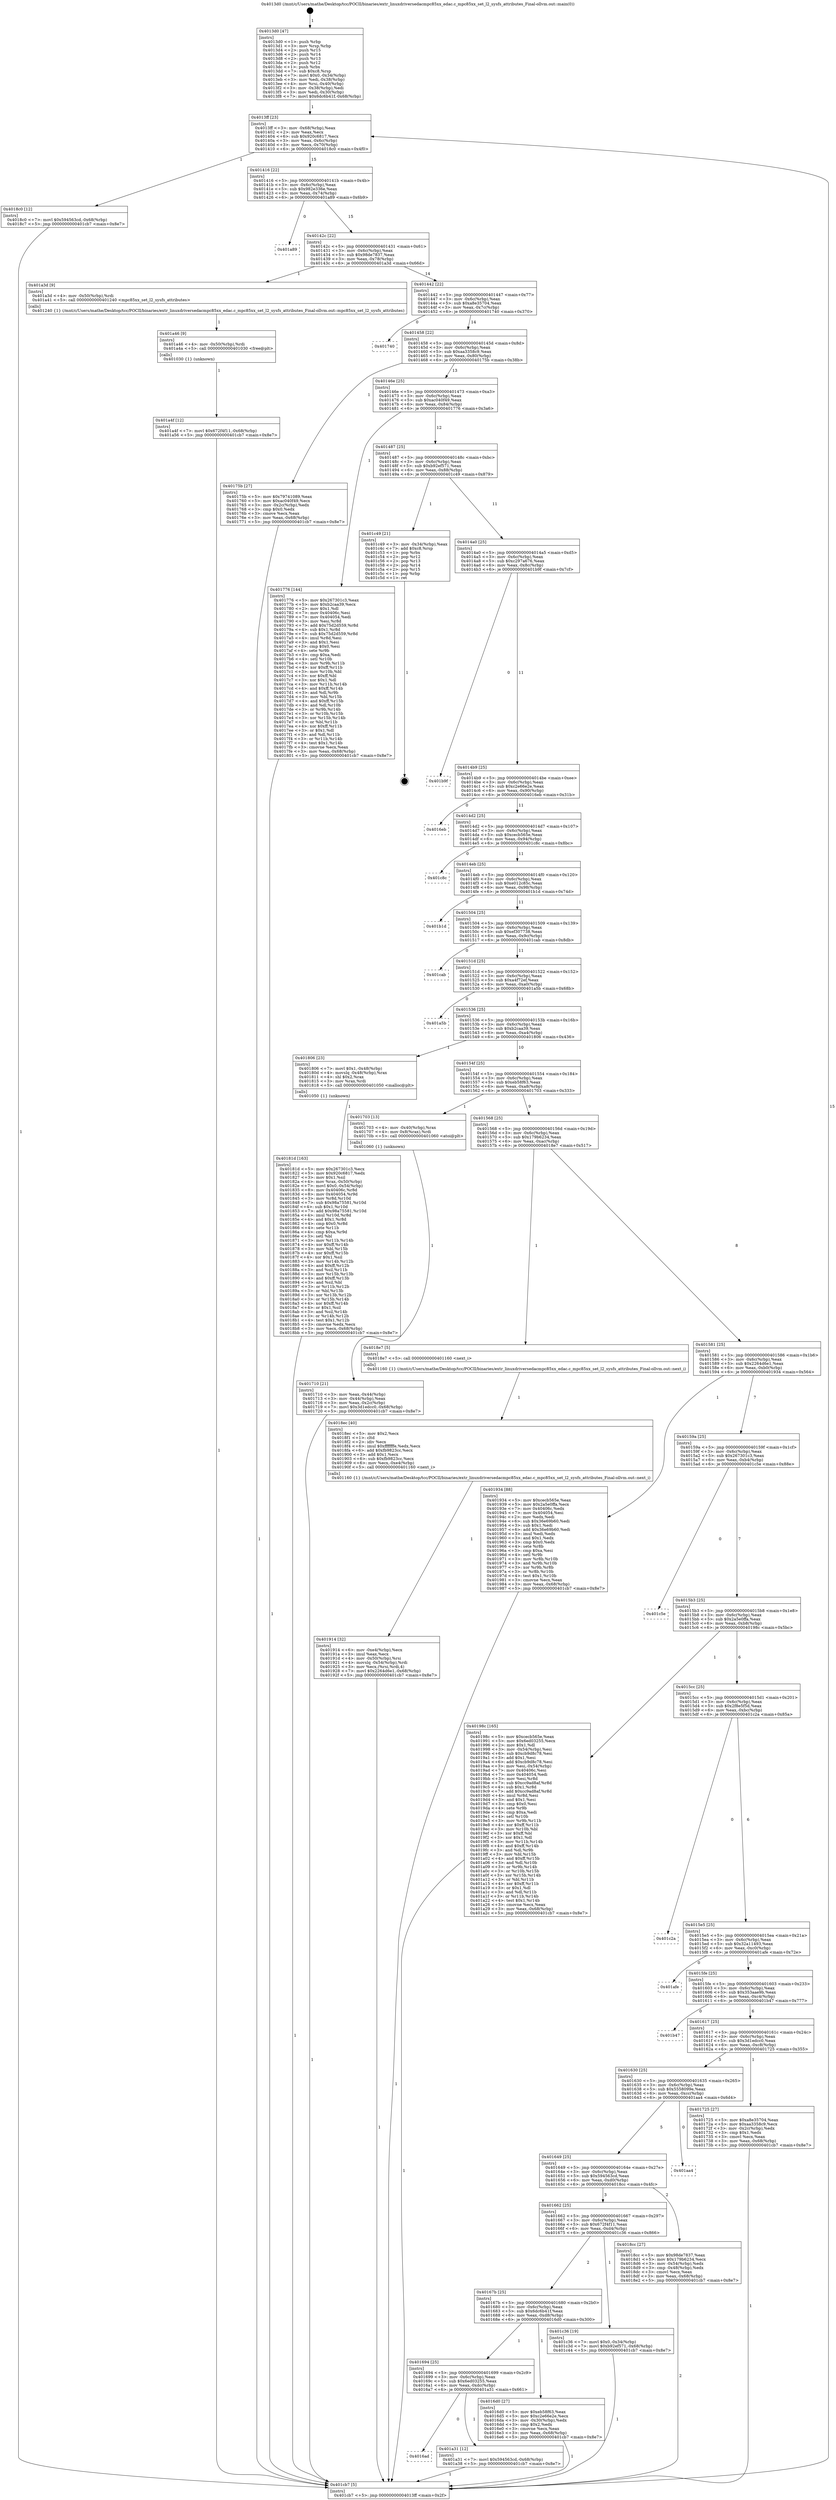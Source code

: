 digraph "0x4013d0" {
  label = "0x4013d0 (/mnt/c/Users/mathe/Desktop/tcc/POCII/binaries/extr_linuxdriversedacmpc85xx_edac.c_mpc85xx_set_l2_sysfs_attributes_Final-ollvm.out::main(0))"
  labelloc = "t"
  node[shape=record]

  Entry [label="",width=0.3,height=0.3,shape=circle,fillcolor=black,style=filled]
  "0x4013ff" [label="{
     0x4013ff [23]\l
     | [instrs]\l
     &nbsp;&nbsp;0x4013ff \<+3\>: mov -0x68(%rbp),%eax\l
     &nbsp;&nbsp;0x401402 \<+2\>: mov %eax,%ecx\l
     &nbsp;&nbsp;0x401404 \<+6\>: sub $0x920c6817,%ecx\l
     &nbsp;&nbsp;0x40140a \<+3\>: mov %eax,-0x6c(%rbp)\l
     &nbsp;&nbsp;0x40140d \<+3\>: mov %ecx,-0x70(%rbp)\l
     &nbsp;&nbsp;0x401410 \<+6\>: je 00000000004018c0 \<main+0x4f0\>\l
  }"]
  "0x4018c0" [label="{
     0x4018c0 [12]\l
     | [instrs]\l
     &nbsp;&nbsp;0x4018c0 \<+7\>: movl $0x594563cd,-0x68(%rbp)\l
     &nbsp;&nbsp;0x4018c7 \<+5\>: jmp 0000000000401cb7 \<main+0x8e7\>\l
  }"]
  "0x401416" [label="{
     0x401416 [22]\l
     | [instrs]\l
     &nbsp;&nbsp;0x401416 \<+5\>: jmp 000000000040141b \<main+0x4b\>\l
     &nbsp;&nbsp;0x40141b \<+3\>: mov -0x6c(%rbp),%eax\l
     &nbsp;&nbsp;0x40141e \<+5\>: sub $0x982e336e,%eax\l
     &nbsp;&nbsp;0x401423 \<+3\>: mov %eax,-0x74(%rbp)\l
     &nbsp;&nbsp;0x401426 \<+6\>: je 0000000000401a89 \<main+0x6b9\>\l
  }"]
  Exit [label="",width=0.3,height=0.3,shape=circle,fillcolor=black,style=filled,peripheries=2]
  "0x401a89" [label="{
     0x401a89\l
  }", style=dashed]
  "0x40142c" [label="{
     0x40142c [22]\l
     | [instrs]\l
     &nbsp;&nbsp;0x40142c \<+5\>: jmp 0000000000401431 \<main+0x61\>\l
     &nbsp;&nbsp;0x401431 \<+3\>: mov -0x6c(%rbp),%eax\l
     &nbsp;&nbsp;0x401434 \<+5\>: sub $0x98de7837,%eax\l
     &nbsp;&nbsp;0x401439 \<+3\>: mov %eax,-0x78(%rbp)\l
     &nbsp;&nbsp;0x40143c \<+6\>: je 0000000000401a3d \<main+0x66d\>\l
  }"]
  "0x401a4f" [label="{
     0x401a4f [12]\l
     | [instrs]\l
     &nbsp;&nbsp;0x401a4f \<+7\>: movl $0x672f4f11,-0x68(%rbp)\l
     &nbsp;&nbsp;0x401a56 \<+5\>: jmp 0000000000401cb7 \<main+0x8e7\>\l
  }"]
  "0x401a3d" [label="{
     0x401a3d [9]\l
     | [instrs]\l
     &nbsp;&nbsp;0x401a3d \<+4\>: mov -0x50(%rbp),%rdi\l
     &nbsp;&nbsp;0x401a41 \<+5\>: call 0000000000401240 \<mpc85xx_set_l2_sysfs_attributes\>\l
     | [calls]\l
     &nbsp;&nbsp;0x401240 \{1\} (/mnt/c/Users/mathe/Desktop/tcc/POCII/binaries/extr_linuxdriversedacmpc85xx_edac.c_mpc85xx_set_l2_sysfs_attributes_Final-ollvm.out::mpc85xx_set_l2_sysfs_attributes)\l
  }"]
  "0x401442" [label="{
     0x401442 [22]\l
     | [instrs]\l
     &nbsp;&nbsp;0x401442 \<+5\>: jmp 0000000000401447 \<main+0x77\>\l
     &nbsp;&nbsp;0x401447 \<+3\>: mov -0x6c(%rbp),%eax\l
     &nbsp;&nbsp;0x40144a \<+5\>: sub $0xa8e35704,%eax\l
     &nbsp;&nbsp;0x40144f \<+3\>: mov %eax,-0x7c(%rbp)\l
     &nbsp;&nbsp;0x401452 \<+6\>: je 0000000000401740 \<main+0x370\>\l
  }"]
  "0x401a46" [label="{
     0x401a46 [9]\l
     | [instrs]\l
     &nbsp;&nbsp;0x401a46 \<+4\>: mov -0x50(%rbp),%rdi\l
     &nbsp;&nbsp;0x401a4a \<+5\>: call 0000000000401030 \<free@plt\>\l
     | [calls]\l
     &nbsp;&nbsp;0x401030 \{1\} (unknown)\l
  }"]
  "0x401740" [label="{
     0x401740\l
  }", style=dashed]
  "0x401458" [label="{
     0x401458 [22]\l
     | [instrs]\l
     &nbsp;&nbsp;0x401458 \<+5\>: jmp 000000000040145d \<main+0x8d\>\l
     &nbsp;&nbsp;0x40145d \<+3\>: mov -0x6c(%rbp),%eax\l
     &nbsp;&nbsp;0x401460 \<+5\>: sub $0xaa3358c9,%eax\l
     &nbsp;&nbsp;0x401465 \<+3\>: mov %eax,-0x80(%rbp)\l
     &nbsp;&nbsp;0x401468 \<+6\>: je 000000000040175b \<main+0x38b\>\l
  }"]
  "0x4016ad" [label="{
     0x4016ad\l
  }", style=dashed]
  "0x40175b" [label="{
     0x40175b [27]\l
     | [instrs]\l
     &nbsp;&nbsp;0x40175b \<+5\>: mov $0x79741089,%eax\l
     &nbsp;&nbsp;0x401760 \<+5\>: mov $0xac040f49,%ecx\l
     &nbsp;&nbsp;0x401765 \<+3\>: mov -0x2c(%rbp),%edx\l
     &nbsp;&nbsp;0x401768 \<+3\>: cmp $0x0,%edx\l
     &nbsp;&nbsp;0x40176b \<+3\>: cmove %ecx,%eax\l
     &nbsp;&nbsp;0x40176e \<+3\>: mov %eax,-0x68(%rbp)\l
     &nbsp;&nbsp;0x401771 \<+5\>: jmp 0000000000401cb7 \<main+0x8e7\>\l
  }"]
  "0x40146e" [label="{
     0x40146e [25]\l
     | [instrs]\l
     &nbsp;&nbsp;0x40146e \<+5\>: jmp 0000000000401473 \<main+0xa3\>\l
     &nbsp;&nbsp;0x401473 \<+3\>: mov -0x6c(%rbp),%eax\l
     &nbsp;&nbsp;0x401476 \<+5\>: sub $0xac040f49,%eax\l
     &nbsp;&nbsp;0x40147b \<+6\>: mov %eax,-0x84(%rbp)\l
     &nbsp;&nbsp;0x401481 \<+6\>: je 0000000000401776 \<main+0x3a6\>\l
  }"]
  "0x401a31" [label="{
     0x401a31 [12]\l
     | [instrs]\l
     &nbsp;&nbsp;0x401a31 \<+7\>: movl $0x594563cd,-0x68(%rbp)\l
     &nbsp;&nbsp;0x401a38 \<+5\>: jmp 0000000000401cb7 \<main+0x8e7\>\l
  }"]
  "0x401776" [label="{
     0x401776 [144]\l
     | [instrs]\l
     &nbsp;&nbsp;0x401776 \<+5\>: mov $0x267301c3,%eax\l
     &nbsp;&nbsp;0x40177b \<+5\>: mov $0xb2caa39,%ecx\l
     &nbsp;&nbsp;0x401780 \<+2\>: mov $0x1,%dl\l
     &nbsp;&nbsp;0x401782 \<+7\>: mov 0x40406c,%esi\l
     &nbsp;&nbsp;0x401789 \<+7\>: mov 0x404054,%edi\l
     &nbsp;&nbsp;0x401790 \<+3\>: mov %esi,%r8d\l
     &nbsp;&nbsp;0x401793 \<+7\>: add $0x75d2d559,%r8d\l
     &nbsp;&nbsp;0x40179a \<+4\>: sub $0x1,%r8d\l
     &nbsp;&nbsp;0x40179e \<+7\>: sub $0x75d2d559,%r8d\l
     &nbsp;&nbsp;0x4017a5 \<+4\>: imul %r8d,%esi\l
     &nbsp;&nbsp;0x4017a9 \<+3\>: and $0x1,%esi\l
     &nbsp;&nbsp;0x4017ac \<+3\>: cmp $0x0,%esi\l
     &nbsp;&nbsp;0x4017af \<+4\>: sete %r9b\l
     &nbsp;&nbsp;0x4017b3 \<+3\>: cmp $0xa,%edi\l
     &nbsp;&nbsp;0x4017b6 \<+4\>: setl %r10b\l
     &nbsp;&nbsp;0x4017ba \<+3\>: mov %r9b,%r11b\l
     &nbsp;&nbsp;0x4017bd \<+4\>: xor $0xff,%r11b\l
     &nbsp;&nbsp;0x4017c1 \<+3\>: mov %r10b,%bl\l
     &nbsp;&nbsp;0x4017c4 \<+3\>: xor $0xff,%bl\l
     &nbsp;&nbsp;0x4017c7 \<+3\>: xor $0x1,%dl\l
     &nbsp;&nbsp;0x4017ca \<+3\>: mov %r11b,%r14b\l
     &nbsp;&nbsp;0x4017cd \<+4\>: and $0xff,%r14b\l
     &nbsp;&nbsp;0x4017d1 \<+3\>: and %dl,%r9b\l
     &nbsp;&nbsp;0x4017d4 \<+3\>: mov %bl,%r15b\l
     &nbsp;&nbsp;0x4017d7 \<+4\>: and $0xff,%r15b\l
     &nbsp;&nbsp;0x4017db \<+3\>: and %dl,%r10b\l
     &nbsp;&nbsp;0x4017de \<+3\>: or %r9b,%r14b\l
     &nbsp;&nbsp;0x4017e1 \<+3\>: or %r10b,%r15b\l
     &nbsp;&nbsp;0x4017e4 \<+3\>: xor %r15b,%r14b\l
     &nbsp;&nbsp;0x4017e7 \<+3\>: or %bl,%r11b\l
     &nbsp;&nbsp;0x4017ea \<+4\>: xor $0xff,%r11b\l
     &nbsp;&nbsp;0x4017ee \<+3\>: or $0x1,%dl\l
     &nbsp;&nbsp;0x4017f1 \<+3\>: and %dl,%r11b\l
     &nbsp;&nbsp;0x4017f4 \<+3\>: or %r11b,%r14b\l
     &nbsp;&nbsp;0x4017f7 \<+4\>: test $0x1,%r14b\l
     &nbsp;&nbsp;0x4017fb \<+3\>: cmovne %ecx,%eax\l
     &nbsp;&nbsp;0x4017fe \<+3\>: mov %eax,-0x68(%rbp)\l
     &nbsp;&nbsp;0x401801 \<+5\>: jmp 0000000000401cb7 \<main+0x8e7\>\l
  }"]
  "0x401487" [label="{
     0x401487 [25]\l
     | [instrs]\l
     &nbsp;&nbsp;0x401487 \<+5\>: jmp 000000000040148c \<main+0xbc\>\l
     &nbsp;&nbsp;0x40148c \<+3\>: mov -0x6c(%rbp),%eax\l
     &nbsp;&nbsp;0x40148f \<+5\>: sub $0xb92ef571,%eax\l
     &nbsp;&nbsp;0x401494 \<+6\>: mov %eax,-0x88(%rbp)\l
     &nbsp;&nbsp;0x40149a \<+6\>: je 0000000000401c49 \<main+0x879\>\l
  }"]
  "0x401914" [label="{
     0x401914 [32]\l
     | [instrs]\l
     &nbsp;&nbsp;0x401914 \<+6\>: mov -0xe4(%rbp),%ecx\l
     &nbsp;&nbsp;0x40191a \<+3\>: imul %eax,%ecx\l
     &nbsp;&nbsp;0x40191d \<+4\>: mov -0x50(%rbp),%rsi\l
     &nbsp;&nbsp;0x401921 \<+4\>: movslq -0x54(%rbp),%rdi\l
     &nbsp;&nbsp;0x401925 \<+3\>: mov %ecx,(%rsi,%rdi,4)\l
     &nbsp;&nbsp;0x401928 \<+7\>: movl $0x2264d6e1,-0x68(%rbp)\l
     &nbsp;&nbsp;0x40192f \<+5\>: jmp 0000000000401cb7 \<main+0x8e7\>\l
  }"]
  "0x401c49" [label="{
     0x401c49 [21]\l
     | [instrs]\l
     &nbsp;&nbsp;0x401c49 \<+3\>: mov -0x34(%rbp),%eax\l
     &nbsp;&nbsp;0x401c4c \<+7\>: add $0xc8,%rsp\l
     &nbsp;&nbsp;0x401c53 \<+1\>: pop %rbx\l
     &nbsp;&nbsp;0x401c54 \<+2\>: pop %r12\l
     &nbsp;&nbsp;0x401c56 \<+2\>: pop %r13\l
     &nbsp;&nbsp;0x401c58 \<+2\>: pop %r14\l
     &nbsp;&nbsp;0x401c5a \<+2\>: pop %r15\l
     &nbsp;&nbsp;0x401c5c \<+1\>: pop %rbp\l
     &nbsp;&nbsp;0x401c5d \<+1\>: ret\l
  }"]
  "0x4014a0" [label="{
     0x4014a0 [25]\l
     | [instrs]\l
     &nbsp;&nbsp;0x4014a0 \<+5\>: jmp 00000000004014a5 \<main+0xd5\>\l
     &nbsp;&nbsp;0x4014a5 \<+3\>: mov -0x6c(%rbp),%eax\l
     &nbsp;&nbsp;0x4014a8 \<+5\>: sub $0xc297a676,%eax\l
     &nbsp;&nbsp;0x4014ad \<+6\>: mov %eax,-0x8c(%rbp)\l
     &nbsp;&nbsp;0x4014b3 \<+6\>: je 0000000000401b9f \<main+0x7cf\>\l
  }"]
  "0x4018ec" [label="{
     0x4018ec [40]\l
     | [instrs]\l
     &nbsp;&nbsp;0x4018ec \<+5\>: mov $0x2,%ecx\l
     &nbsp;&nbsp;0x4018f1 \<+1\>: cltd\l
     &nbsp;&nbsp;0x4018f2 \<+2\>: idiv %ecx\l
     &nbsp;&nbsp;0x4018f4 \<+6\>: imul $0xfffffffe,%edx,%ecx\l
     &nbsp;&nbsp;0x4018fa \<+6\>: add $0xfb9823cc,%ecx\l
     &nbsp;&nbsp;0x401900 \<+3\>: add $0x1,%ecx\l
     &nbsp;&nbsp;0x401903 \<+6\>: sub $0xfb9823cc,%ecx\l
     &nbsp;&nbsp;0x401909 \<+6\>: mov %ecx,-0xe4(%rbp)\l
     &nbsp;&nbsp;0x40190f \<+5\>: call 0000000000401160 \<next_i\>\l
     | [calls]\l
     &nbsp;&nbsp;0x401160 \{1\} (/mnt/c/Users/mathe/Desktop/tcc/POCII/binaries/extr_linuxdriversedacmpc85xx_edac.c_mpc85xx_set_l2_sysfs_attributes_Final-ollvm.out::next_i)\l
  }"]
  "0x401b9f" [label="{
     0x401b9f\l
  }", style=dashed]
  "0x4014b9" [label="{
     0x4014b9 [25]\l
     | [instrs]\l
     &nbsp;&nbsp;0x4014b9 \<+5\>: jmp 00000000004014be \<main+0xee\>\l
     &nbsp;&nbsp;0x4014be \<+3\>: mov -0x6c(%rbp),%eax\l
     &nbsp;&nbsp;0x4014c1 \<+5\>: sub $0xc2e66e2e,%eax\l
     &nbsp;&nbsp;0x4014c6 \<+6\>: mov %eax,-0x90(%rbp)\l
     &nbsp;&nbsp;0x4014cc \<+6\>: je 00000000004016eb \<main+0x31b\>\l
  }"]
  "0x40181d" [label="{
     0x40181d [163]\l
     | [instrs]\l
     &nbsp;&nbsp;0x40181d \<+5\>: mov $0x267301c3,%ecx\l
     &nbsp;&nbsp;0x401822 \<+5\>: mov $0x920c6817,%edx\l
     &nbsp;&nbsp;0x401827 \<+3\>: mov $0x1,%sil\l
     &nbsp;&nbsp;0x40182a \<+4\>: mov %rax,-0x50(%rbp)\l
     &nbsp;&nbsp;0x40182e \<+7\>: movl $0x0,-0x54(%rbp)\l
     &nbsp;&nbsp;0x401835 \<+8\>: mov 0x40406c,%r8d\l
     &nbsp;&nbsp;0x40183d \<+8\>: mov 0x404054,%r9d\l
     &nbsp;&nbsp;0x401845 \<+3\>: mov %r8d,%r10d\l
     &nbsp;&nbsp;0x401848 \<+7\>: sub $0x98a75581,%r10d\l
     &nbsp;&nbsp;0x40184f \<+4\>: sub $0x1,%r10d\l
     &nbsp;&nbsp;0x401853 \<+7\>: add $0x98a75581,%r10d\l
     &nbsp;&nbsp;0x40185a \<+4\>: imul %r10d,%r8d\l
     &nbsp;&nbsp;0x40185e \<+4\>: and $0x1,%r8d\l
     &nbsp;&nbsp;0x401862 \<+4\>: cmp $0x0,%r8d\l
     &nbsp;&nbsp;0x401866 \<+4\>: sete %r11b\l
     &nbsp;&nbsp;0x40186a \<+4\>: cmp $0xa,%r9d\l
     &nbsp;&nbsp;0x40186e \<+3\>: setl %bl\l
     &nbsp;&nbsp;0x401871 \<+3\>: mov %r11b,%r14b\l
     &nbsp;&nbsp;0x401874 \<+4\>: xor $0xff,%r14b\l
     &nbsp;&nbsp;0x401878 \<+3\>: mov %bl,%r15b\l
     &nbsp;&nbsp;0x40187b \<+4\>: xor $0xff,%r15b\l
     &nbsp;&nbsp;0x40187f \<+4\>: xor $0x1,%sil\l
     &nbsp;&nbsp;0x401883 \<+3\>: mov %r14b,%r12b\l
     &nbsp;&nbsp;0x401886 \<+4\>: and $0xff,%r12b\l
     &nbsp;&nbsp;0x40188a \<+3\>: and %sil,%r11b\l
     &nbsp;&nbsp;0x40188d \<+3\>: mov %r15b,%r13b\l
     &nbsp;&nbsp;0x401890 \<+4\>: and $0xff,%r13b\l
     &nbsp;&nbsp;0x401894 \<+3\>: and %sil,%bl\l
     &nbsp;&nbsp;0x401897 \<+3\>: or %r11b,%r12b\l
     &nbsp;&nbsp;0x40189a \<+3\>: or %bl,%r13b\l
     &nbsp;&nbsp;0x40189d \<+3\>: xor %r13b,%r12b\l
     &nbsp;&nbsp;0x4018a0 \<+3\>: or %r15b,%r14b\l
     &nbsp;&nbsp;0x4018a3 \<+4\>: xor $0xff,%r14b\l
     &nbsp;&nbsp;0x4018a7 \<+4\>: or $0x1,%sil\l
     &nbsp;&nbsp;0x4018ab \<+3\>: and %sil,%r14b\l
     &nbsp;&nbsp;0x4018ae \<+3\>: or %r14b,%r12b\l
     &nbsp;&nbsp;0x4018b1 \<+4\>: test $0x1,%r12b\l
     &nbsp;&nbsp;0x4018b5 \<+3\>: cmovne %edx,%ecx\l
     &nbsp;&nbsp;0x4018b8 \<+3\>: mov %ecx,-0x68(%rbp)\l
     &nbsp;&nbsp;0x4018bb \<+5\>: jmp 0000000000401cb7 \<main+0x8e7\>\l
  }"]
  "0x4016eb" [label="{
     0x4016eb\l
  }", style=dashed]
  "0x4014d2" [label="{
     0x4014d2 [25]\l
     | [instrs]\l
     &nbsp;&nbsp;0x4014d2 \<+5\>: jmp 00000000004014d7 \<main+0x107\>\l
     &nbsp;&nbsp;0x4014d7 \<+3\>: mov -0x6c(%rbp),%eax\l
     &nbsp;&nbsp;0x4014da \<+5\>: sub $0xcecb565e,%eax\l
     &nbsp;&nbsp;0x4014df \<+6\>: mov %eax,-0x94(%rbp)\l
     &nbsp;&nbsp;0x4014e5 \<+6\>: je 0000000000401c8c \<main+0x8bc\>\l
  }"]
  "0x401710" [label="{
     0x401710 [21]\l
     | [instrs]\l
     &nbsp;&nbsp;0x401710 \<+3\>: mov %eax,-0x44(%rbp)\l
     &nbsp;&nbsp;0x401713 \<+3\>: mov -0x44(%rbp),%eax\l
     &nbsp;&nbsp;0x401716 \<+3\>: mov %eax,-0x2c(%rbp)\l
     &nbsp;&nbsp;0x401719 \<+7\>: movl $0x3d1edcc0,-0x68(%rbp)\l
     &nbsp;&nbsp;0x401720 \<+5\>: jmp 0000000000401cb7 \<main+0x8e7\>\l
  }"]
  "0x401c8c" [label="{
     0x401c8c\l
  }", style=dashed]
  "0x4014eb" [label="{
     0x4014eb [25]\l
     | [instrs]\l
     &nbsp;&nbsp;0x4014eb \<+5\>: jmp 00000000004014f0 \<main+0x120\>\l
     &nbsp;&nbsp;0x4014f0 \<+3\>: mov -0x6c(%rbp),%eax\l
     &nbsp;&nbsp;0x4014f3 \<+5\>: sub $0xe012c85c,%eax\l
     &nbsp;&nbsp;0x4014f8 \<+6\>: mov %eax,-0x98(%rbp)\l
     &nbsp;&nbsp;0x4014fe \<+6\>: je 0000000000401b1d \<main+0x74d\>\l
  }"]
  "0x4013d0" [label="{
     0x4013d0 [47]\l
     | [instrs]\l
     &nbsp;&nbsp;0x4013d0 \<+1\>: push %rbp\l
     &nbsp;&nbsp;0x4013d1 \<+3\>: mov %rsp,%rbp\l
     &nbsp;&nbsp;0x4013d4 \<+2\>: push %r15\l
     &nbsp;&nbsp;0x4013d6 \<+2\>: push %r14\l
     &nbsp;&nbsp;0x4013d8 \<+2\>: push %r13\l
     &nbsp;&nbsp;0x4013da \<+2\>: push %r12\l
     &nbsp;&nbsp;0x4013dc \<+1\>: push %rbx\l
     &nbsp;&nbsp;0x4013dd \<+7\>: sub $0xc8,%rsp\l
     &nbsp;&nbsp;0x4013e4 \<+7\>: movl $0x0,-0x34(%rbp)\l
     &nbsp;&nbsp;0x4013eb \<+3\>: mov %edi,-0x38(%rbp)\l
     &nbsp;&nbsp;0x4013ee \<+4\>: mov %rsi,-0x40(%rbp)\l
     &nbsp;&nbsp;0x4013f2 \<+3\>: mov -0x38(%rbp),%edi\l
     &nbsp;&nbsp;0x4013f5 \<+3\>: mov %edi,-0x30(%rbp)\l
     &nbsp;&nbsp;0x4013f8 \<+7\>: movl $0x6dc6b41f,-0x68(%rbp)\l
  }"]
  "0x401b1d" [label="{
     0x401b1d\l
  }", style=dashed]
  "0x401504" [label="{
     0x401504 [25]\l
     | [instrs]\l
     &nbsp;&nbsp;0x401504 \<+5\>: jmp 0000000000401509 \<main+0x139\>\l
     &nbsp;&nbsp;0x401509 \<+3\>: mov -0x6c(%rbp),%eax\l
     &nbsp;&nbsp;0x40150c \<+5\>: sub $0xef307738,%eax\l
     &nbsp;&nbsp;0x401511 \<+6\>: mov %eax,-0x9c(%rbp)\l
     &nbsp;&nbsp;0x401517 \<+6\>: je 0000000000401cab \<main+0x8db\>\l
  }"]
  "0x401cb7" [label="{
     0x401cb7 [5]\l
     | [instrs]\l
     &nbsp;&nbsp;0x401cb7 \<+5\>: jmp 00000000004013ff \<main+0x2f\>\l
  }"]
  "0x401cab" [label="{
     0x401cab\l
  }", style=dashed]
  "0x40151d" [label="{
     0x40151d [25]\l
     | [instrs]\l
     &nbsp;&nbsp;0x40151d \<+5\>: jmp 0000000000401522 \<main+0x152\>\l
     &nbsp;&nbsp;0x401522 \<+3\>: mov -0x6c(%rbp),%eax\l
     &nbsp;&nbsp;0x401525 \<+5\>: sub $0xa4f72ef,%eax\l
     &nbsp;&nbsp;0x40152a \<+6\>: mov %eax,-0xa0(%rbp)\l
     &nbsp;&nbsp;0x401530 \<+6\>: je 0000000000401a5b \<main+0x68b\>\l
  }"]
  "0x401694" [label="{
     0x401694 [25]\l
     | [instrs]\l
     &nbsp;&nbsp;0x401694 \<+5\>: jmp 0000000000401699 \<main+0x2c9\>\l
     &nbsp;&nbsp;0x401699 \<+3\>: mov -0x6c(%rbp),%eax\l
     &nbsp;&nbsp;0x40169c \<+5\>: sub $0x6ed03255,%eax\l
     &nbsp;&nbsp;0x4016a1 \<+6\>: mov %eax,-0xdc(%rbp)\l
     &nbsp;&nbsp;0x4016a7 \<+6\>: je 0000000000401a31 \<main+0x661\>\l
  }"]
  "0x401a5b" [label="{
     0x401a5b\l
  }", style=dashed]
  "0x401536" [label="{
     0x401536 [25]\l
     | [instrs]\l
     &nbsp;&nbsp;0x401536 \<+5\>: jmp 000000000040153b \<main+0x16b\>\l
     &nbsp;&nbsp;0x40153b \<+3\>: mov -0x6c(%rbp),%eax\l
     &nbsp;&nbsp;0x40153e \<+5\>: sub $0xb2caa39,%eax\l
     &nbsp;&nbsp;0x401543 \<+6\>: mov %eax,-0xa4(%rbp)\l
     &nbsp;&nbsp;0x401549 \<+6\>: je 0000000000401806 \<main+0x436\>\l
  }"]
  "0x4016d0" [label="{
     0x4016d0 [27]\l
     | [instrs]\l
     &nbsp;&nbsp;0x4016d0 \<+5\>: mov $0xeb58f63,%eax\l
     &nbsp;&nbsp;0x4016d5 \<+5\>: mov $0xc2e66e2e,%ecx\l
     &nbsp;&nbsp;0x4016da \<+3\>: mov -0x30(%rbp),%edx\l
     &nbsp;&nbsp;0x4016dd \<+3\>: cmp $0x2,%edx\l
     &nbsp;&nbsp;0x4016e0 \<+3\>: cmovne %ecx,%eax\l
     &nbsp;&nbsp;0x4016e3 \<+3\>: mov %eax,-0x68(%rbp)\l
     &nbsp;&nbsp;0x4016e6 \<+5\>: jmp 0000000000401cb7 \<main+0x8e7\>\l
  }"]
  "0x401806" [label="{
     0x401806 [23]\l
     | [instrs]\l
     &nbsp;&nbsp;0x401806 \<+7\>: movl $0x1,-0x48(%rbp)\l
     &nbsp;&nbsp;0x40180d \<+4\>: movslq -0x48(%rbp),%rax\l
     &nbsp;&nbsp;0x401811 \<+4\>: shl $0x2,%rax\l
     &nbsp;&nbsp;0x401815 \<+3\>: mov %rax,%rdi\l
     &nbsp;&nbsp;0x401818 \<+5\>: call 0000000000401050 \<malloc@plt\>\l
     | [calls]\l
     &nbsp;&nbsp;0x401050 \{1\} (unknown)\l
  }"]
  "0x40154f" [label="{
     0x40154f [25]\l
     | [instrs]\l
     &nbsp;&nbsp;0x40154f \<+5\>: jmp 0000000000401554 \<main+0x184\>\l
     &nbsp;&nbsp;0x401554 \<+3\>: mov -0x6c(%rbp),%eax\l
     &nbsp;&nbsp;0x401557 \<+5\>: sub $0xeb58f63,%eax\l
     &nbsp;&nbsp;0x40155c \<+6\>: mov %eax,-0xa8(%rbp)\l
     &nbsp;&nbsp;0x401562 \<+6\>: je 0000000000401703 \<main+0x333\>\l
  }"]
  "0x40167b" [label="{
     0x40167b [25]\l
     | [instrs]\l
     &nbsp;&nbsp;0x40167b \<+5\>: jmp 0000000000401680 \<main+0x2b0\>\l
     &nbsp;&nbsp;0x401680 \<+3\>: mov -0x6c(%rbp),%eax\l
     &nbsp;&nbsp;0x401683 \<+5\>: sub $0x6dc6b41f,%eax\l
     &nbsp;&nbsp;0x401688 \<+6\>: mov %eax,-0xd8(%rbp)\l
     &nbsp;&nbsp;0x40168e \<+6\>: je 00000000004016d0 \<main+0x300\>\l
  }"]
  "0x401703" [label="{
     0x401703 [13]\l
     | [instrs]\l
     &nbsp;&nbsp;0x401703 \<+4\>: mov -0x40(%rbp),%rax\l
     &nbsp;&nbsp;0x401707 \<+4\>: mov 0x8(%rax),%rdi\l
     &nbsp;&nbsp;0x40170b \<+5\>: call 0000000000401060 \<atoi@plt\>\l
     | [calls]\l
     &nbsp;&nbsp;0x401060 \{1\} (unknown)\l
  }"]
  "0x401568" [label="{
     0x401568 [25]\l
     | [instrs]\l
     &nbsp;&nbsp;0x401568 \<+5\>: jmp 000000000040156d \<main+0x19d\>\l
     &nbsp;&nbsp;0x40156d \<+3\>: mov -0x6c(%rbp),%eax\l
     &nbsp;&nbsp;0x401570 \<+5\>: sub $0x179b6234,%eax\l
     &nbsp;&nbsp;0x401575 \<+6\>: mov %eax,-0xac(%rbp)\l
     &nbsp;&nbsp;0x40157b \<+6\>: je 00000000004018e7 \<main+0x517\>\l
  }"]
  "0x401c36" [label="{
     0x401c36 [19]\l
     | [instrs]\l
     &nbsp;&nbsp;0x401c36 \<+7\>: movl $0x0,-0x34(%rbp)\l
     &nbsp;&nbsp;0x401c3d \<+7\>: movl $0xb92ef571,-0x68(%rbp)\l
     &nbsp;&nbsp;0x401c44 \<+5\>: jmp 0000000000401cb7 \<main+0x8e7\>\l
  }"]
  "0x4018e7" [label="{
     0x4018e7 [5]\l
     | [instrs]\l
     &nbsp;&nbsp;0x4018e7 \<+5\>: call 0000000000401160 \<next_i\>\l
     | [calls]\l
     &nbsp;&nbsp;0x401160 \{1\} (/mnt/c/Users/mathe/Desktop/tcc/POCII/binaries/extr_linuxdriversedacmpc85xx_edac.c_mpc85xx_set_l2_sysfs_attributes_Final-ollvm.out::next_i)\l
  }"]
  "0x401581" [label="{
     0x401581 [25]\l
     | [instrs]\l
     &nbsp;&nbsp;0x401581 \<+5\>: jmp 0000000000401586 \<main+0x1b6\>\l
     &nbsp;&nbsp;0x401586 \<+3\>: mov -0x6c(%rbp),%eax\l
     &nbsp;&nbsp;0x401589 \<+5\>: sub $0x2264d6e1,%eax\l
     &nbsp;&nbsp;0x40158e \<+6\>: mov %eax,-0xb0(%rbp)\l
     &nbsp;&nbsp;0x401594 \<+6\>: je 0000000000401934 \<main+0x564\>\l
  }"]
  "0x401662" [label="{
     0x401662 [25]\l
     | [instrs]\l
     &nbsp;&nbsp;0x401662 \<+5\>: jmp 0000000000401667 \<main+0x297\>\l
     &nbsp;&nbsp;0x401667 \<+3\>: mov -0x6c(%rbp),%eax\l
     &nbsp;&nbsp;0x40166a \<+5\>: sub $0x672f4f11,%eax\l
     &nbsp;&nbsp;0x40166f \<+6\>: mov %eax,-0xd4(%rbp)\l
     &nbsp;&nbsp;0x401675 \<+6\>: je 0000000000401c36 \<main+0x866\>\l
  }"]
  "0x401934" [label="{
     0x401934 [88]\l
     | [instrs]\l
     &nbsp;&nbsp;0x401934 \<+5\>: mov $0xcecb565e,%eax\l
     &nbsp;&nbsp;0x401939 \<+5\>: mov $0x2a5e0ffa,%ecx\l
     &nbsp;&nbsp;0x40193e \<+7\>: mov 0x40406c,%edx\l
     &nbsp;&nbsp;0x401945 \<+7\>: mov 0x404054,%esi\l
     &nbsp;&nbsp;0x40194c \<+2\>: mov %edx,%edi\l
     &nbsp;&nbsp;0x40194e \<+6\>: sub $0x36e69b60,%edi\l
     &nbsp;&nbsp;0x401954 \<+3\>: sub $0x1,%edi\l
     &nbsp;&nbsp;0x401957 \<+6\>: add $0x36e69b60,%edi\l
     &nbsp;&nbsp;0x40195d \<+3\>: imul %edi,%edx\l
     &nbsp;&nbsp;0x401960 \<+3\>: and $0x1,%edx\l
     &nbsp;&nbsp;0x401963 \<+3\>: cmp $0x0,%edx\l
     &nbsp;&nbsp;0x401966 \<+4\>: sete %r8b\l
     &nbsp;&nbsp;0x40196a \<+3\>: cmp $0xa,%esi\l
     &nbsp;&nbsp;0x40196d \<+4\>: setl %r9b\l
     &nbsp;&nbsp;0x401971 \<+3\>: mov %r8b,%r10b\l
     &nbsp;&nbsp;0x401974 \<+3\>: and %r9b,%r10b\l
     &nbsp;&nbsp;0x401977 \<+3\>: xor %r9b,%r8b\l
     &nbsp;&nbsp;0x40197a \<+3\>: or %r8b,%r10b\l
     &nbsp;&nbsp;0x40197d \<+4\>: test $0x1,%r10b\l
     &nbsp;&nbsp;0x401981 \<+3\>: cmovne %ecx,%eax\l
     &nbsp;&nbsp;0x401984 \<+3\>: mov %eax,-0x68(%rbp)\l
     &nbsp;&nbsp;0x401987 \<+5\>: jmp 0000000000401cb7 \<main+0x8e7\>\l
  }"]
  "0x40159a" [label="{
     0x40159a [25]\l
     | [instrs]\l
     &nbsp;&nbsp;0x40159a \<+5\>: jmp 000000000040159f \<main+0x1cf\>\l
     &nbsp;&nbsp;0x40159f \<+3\>: mov -0x6c(%rbp),%eax\l
     &nbsp;&nbsp;0x4015a2 \<+5\>: sub $0x267301c3,%eax\l
     &nbsp;&nbsp;0x4015a7 \<+6\>: mov %eax,-0xb4(%rbp)\l
     &nbsp;&nbsp;0x4015ad \<+6\>: je 0000000000401c5e \<main+0x88e\>\l
  }"]
  "0x4018cc" [label="{
     0x4018cc [27]\l
     | [instrs]\l
     &nbsp;&nbsp;0x4018cc \<+5\>: mov $0x98de7837,%eax\l
     &nbsp;&nbsp;0x4018d1 \<+5\>: mov $0x179b6234,%ecx\l
     &nbsp;&nbsp;0x4018d6 \<+3\>: mov -0x54(%rbp),%edx\l
     &nbsp;&nbsp;0x4018d9 \<+3\>: cmp -0x48(%rbp),%edx\l
     &nbsp;&nbsp;0x4018dc \<+3\>: cmovl %ecx,%eax\l
     &nbsp;&nbsp;0x4018df \<+3\>: mov %eax,-0x68(%rbp)\l
     &nbsp;&nbsp;0x4018e2 \<+5\>: jmp 0000000000401cb7 \<main+0x8e7\>\l
  }"]
  "0x401c5e" [label="{
     0x401c5e\l
  }", style=dashed]
  "0x4015b3" [label="{
     0x4015b3 [25]\l
     | [instrs]\l
     &nbsp;&nbsp;0x4015b3 \<+5\>: jmp 00000000004015b8 \<main+0x1e8\>\l
     &nbsp;&nbsp;0x4015b8 \<+3\>: mov -0x6c(%rbp),%eax\l
     &nbsp;&nbsp;0x4015bb \<+5\>: sub $0x2a5e0ffa,%eax\l
     &nbsp;&nbsp;0x4015c0 \<+6\>: mov %eax,-0xb8(%rbp)\l
     &nbsp;&nbsp;0x4015c6 \<+6\>: je 000000000040198c \<main+0x5bc\>\l
  }"]
  "0x401649" [label="{
     0x401649 [25]\l
     | [instrs]\l
     &nbsp;&nbsp;0x401649 \<+5\>: jmp 000000000040164e \<main+0x27e\>\l
     &nbsp;&nbsp;0x40164e \<+3\>: mov -0x6c(%rbp),%eax\l
     &nbsp;&nbsp;0x401651 \<+5\>: sub $0x594563cd,%eax\l
     &nbsp;&nbsp;0x401656 \<+6\>: mov %eax,-0xd0(%rbp)\l
     &nbsp;&nbsp;0x40165c \<+6\>: je 00000000004018cc \<main+0x4fc\>\l
  }"]
  "0x40198c" [label="{
     0x40198c [165]\l
     | [instrs]\l
     &nbsp;&nbsp;0x40198c \<+5\>: mov $0xcecb565e,%eax\l
     &nbsp;&nbsp;0x401991 \<+5\>: mov $0x6ed03255,%ecx\l
     &nbsp;&nbsp;0x401996 \<+2\>: mov $0x1,%dl\l
     &nbsp;&nbsp;0x401998 \<+3\>: mov -0x54(%rbp),%esi\l
     &nbsp;&nbsp;0x40199b \<+6\>: sub $0xcb9d8c78,%esi\l
     &nbsp;&nbsp;0x4019a1 \<+3\>: add $0x1,%esi\l
     &nbsp;&nbsp;0x4019a4 \<+6\>: add $0xcb9d8c78,%esi\l
     &nbsp;&nbsp;0x4019aa \<+3\>: mov %esi,-0x54(%rbp)\l
     &nbsp;&nbsp;0x4019ad \<+7\>: mov 0x40406c,%esi\l
     &nbsp;&nbsp;0x4019b4 \<+7\>: mov 0x404054,%edi\l
     &nbsp;&nbsp;0x4019bb \<+3\>: mov %esi,%r8d\l
     &nbsp;&nbsp;0x4019be \<+7\>: sub $0xcc9ad8af,%r8d\l
     &nbsp;&nbsp;0x4019c5 \<+4\>: sub $0x1,%r8d\l
     &nbsp;&nbsp;0x4019c9 \<+7\>: add $0xcc9ad8af,%r8d\l
     &nbsp;&nbsp;0x4019d0 \<+4\>: imul %r8d,%esi\l
     &nbsp;&nbsp;0x4019d4 \<+3\>: and $0x1,%esi\l
     &nbsp;&nbsp;0x4019d7 \<+3\>: cmp $0x0,%esi\l
     &nbsp;&nbsp;0x4019da \<+4\>: sete %r9b\l
     &nbsp;&nbsp;0x4019de \<+3\>: cmp $0xa,%edi\l
     &nbsp;&nbsp;0x4019e1 \<+4\>: setl %r10b\l
     &nbsp;&nbsp;0x4019e5 \<+3\>: mov %r9b,%r11b\l
     &nbsp;&nbsp;0x4019e8 \<+4\>: xor $0xff,%r11b\l
     &nbsp;&nbsp;0x4019ec \<+3\>: mov %r10b,%bl\l
     &nbsp;&nbsp;0x4019ef \<+3\>: xor $0xff,%bl\l
     &nbsp;&nbsp;0x4019f2 \<+3\>: xor $0x1,%dl\l
     &nbsp;&nbsp;0x4019f5 \<+3\>: mov %r11b,%r14b\l
     &nbsp;&nbsp;0x4019f8 \<+4\>: and $0xff,%r14b\l
     &nbsp;&nbsp;0x4019fc \<+3\>: and %dl,%r9b\l
     &nbsp;&nbsp;0x4019ff \<+3\>: mov %bl,%r15b\l
     &nbsp;&nbsp;0x401a02 \<+4\>: and $0xff,%r15b\l
     &nbsp;&nbsp;0x401a06 \<+3\>: and %dl,%r10b\l
     &nbsp;&nbsp;0x401a09 \<+3\>: or %r9b,%r14b\l
     &nbsp;&nbsp;0x401a0c \<+3\>: or %r10b,%r15b\l
     &nbsp;&nbsp;0x401a0f \<+3\>: xor %r15b,%r14b\l
     &nbsp;&nbsp;0x401a12 \<+3\>: or %bl,%r11b\l
     &nbsp;&nbsp;0x401a15 \<+4\>: xor $0xff,%r11b\l
     &nbsp;&nbsp;0x401a19 \<+3\>: or $0x1,%dl\l
     &nbsp;&nbsp;0x401a1c \<+3\>: and %dl,%r11b\l
     &nbsp;&nbsp;0x401a1f \<+3\>: or %r11b,%r14b\l
     &nbsp;&nbsp;0x401a22 \<+4\>: test $0x1,%r14b\l
     &nbsp;&nbsp;0x401a26 \<+3\>: cmovne %ecx,%eax\l
     &nbsp;&nbsp;0x401a29 \<+3\>: mov %eax,-0x68(%rbp)\l
     &nbsp;&nbsp;0x401a2c \<+5\>: jmp 0000000000401cb7 \<main+0x8e7\>\l
  }"]
  "0x4015cc" [label="{
     0x4015cc [25]\l
     | [instrs]\l
     &nbsp;&nbsp;0x4015cc \<+5\>: jmp 00000000004015d1 \<main+0x201\>\l
     &nbsp;&nbsp;0x4015d1 \<+3\>: mov -0x6c(%rbp),%eax\l
     &nbsp;&nbsp;0x4015d4 \<+5\>: sub $0x2f8e5f5d,%eax\l
     &nbsp;&nbsp;0x4015d9 \<+6\>: mov %eax,-0xbc(%rbp)\l
     &nbsp;&nbsp;0x4015df \<+6\>: je 0000000000401c2a \<main+0x85a\>\l
  }"]
  "0x401aa4" [label="{
     0x401aa4\l
  }", style=dashed]
  "0x401c2a" [label="{
     0x401c2a\l
  }", style=dashed]
  "0x4015e5" [label="{
     0x4015e5 [25]\l
     | [instrs]\l
     &nbsp;&nbsp;0x4015e5 \<+5\>: jmp 00000000004015ea \<main+0x21a\>\l
     &nbsp;&nbsp;0x4015ea \<+3\>: mov -0x6c(%rbp),%eax\l
     &nbsp;&nbsp;0x4015ed \<+5\>: sub $0x32a11493,%eax\l
     &nbsp;&nbsp;0x4015f2 \<+6\>: mov %eax,-0xc0(%rbp)\l
     &nbsp;&nbsp;0x4015f8 \<+6\>: je 0000000000401afe \<main+0x72e\>\l
  }"]
  "0x401630" [label="{
     0x401630 [25]\l
     | [instrs]\l
     &nbsp;&nbsp;0x401630 \<+5\>: jmp 0000000000401635 \<main+0x265\>\l
     &nbsp;&nbsp;0x401635 \<+3\>: mov -0x6c(%rbp),%eax\l
     &nbsp;&nbsp;0x401638 \<+5\>: sub $0x5558099e,%eax\l
     &nbsp;&nbsp;0x40163d \<+6\>: mov %eax,-0xcc(%rbp)\l
     &nbsp;&nbsp;0x401643 \<+6\>: je 0000000000401aa4 \<main+0x6d4\>\l
  }"]
  "0x401afe" [label="{
     0x401afe\l
  }", style=dashed]
  "0x4015fe" [label="{
     0x4015fe [25]\l
     | [instrs]\l
     &nbsp;&nbsp;0x4015fe \<+5\>: jmp 0000000000401603 \<main+0x233\>\l
     &nbsp;&nbsp;0x401603 \<+3\>: mov -0x6c(%rbp),%eax\l
     &nbsp;&nbsp;0x401606 \<+5\>: sub $0x353aae9b,%eax\l
     &nbsp;&nbsp;0x40160b \<+6\>: mov %eax,-0xc4(%rbp)\l
     &nbsp;&nbsp;0x401611 \<+6\>: je 0000000000401b47 \<main+0x777\>\l
  }"]
  "0x401725" [label="{
     0x401725 [27]\l
     | [instrs]\l
     &nbsp;&nbsp;0x401725 \<+5\>: mov $0xa8e35704,%eax\l
     &nbsp;&nbsp;0x40172a \<+5\>: mov $0xaa3358c9,%ecx\l
     &nbsp;&nbsp;0x40172f \<+3\>: mov -0x2c(%rbp),%edx\l
     &nbsp;&nbsp;0x401732 \<+3\>: cmp $0x1,%edx\l
     &nbsp;&nbsp;0x401735 \<+3\>: cmovl %ecx,%eax\l
     &nbsp;&nbsp;0x401738 \<+3\>: mov %eax,-0x68(%rbp)\l
     &nbsp;&nbsp;0x40173b \<+5\>: jmp 0000000000401cb7 \<main+0x8e7\>\l
  }"]
  "0x401b47" [label="{
     0x401b47\l
  }", style=dashed]
  "0x401617" [label="{
     0x401617 [25]\l
     | [instrs]\l
     &nbsp;&nbsp;0x401617 \<+5\>: jmp 000000000040161c \<main+0x24c\>\l
     &nbsp;&nbsp;0x40161c \<+3\>: mov -0x6c(%rbp),%eax\l
     &nbsp;&nbsp;0x40161f \<+5\>: sub $0x3d1edcc0,%eax\l
     &nbsp;&nbsp;0x401624 \<+6\>: mov %eax,-0xc8(%rbp)\l
     &nbsp;&nbsp;0x40162a \<+6\>: je 0000000000401725 \<main+0x355\>\l
  }"]
  Entry -> "0x4013d0" [label=" 1"]
  "0x4013ff" -> "0x4018c0" [label=" 1"]
  "0x4013ff" -> "0x401416" [label=" 15"]
  "0x401c49" -> Exit [label=" 1"]
  "0x401416" -> "0x401a89" [label=" 0"]
  "0x401416" -> "0x40142c" [label=" 15"]
  "0x401c36" -> "0x401cb7" [label=" 1"]
  "0x40142c" -> "0x401a3d" [label=" 1"]
  "0x40142c" -> "0x401442" [label=" 14"]
  "0x401a4f" -> "0x401cb7" [label=" 1"]
  "0x401442" -> "0x401740" [label=" 0"]
  "0x401442" -> "0x401458" [label=" 14"]
  "0x401a46" -> "0x401a4f" [label=" 1"]
  "0x401458" -> "0x40175b" [label=" 1"]
  "0x401458" -> "0x40146e" [label=" 13"]
  "0x401a3d" -> "0x401a46" [label=" 1"]
  "0x40146e" -> "0x401776" [label=" 1"]
  "0x40146e" -> "0x401487" [label=" 12"]
  "0x401a31" -> "0x401cb7" [label=" 1"]
  "0x401487" -> "0x401c49" [label=" 1"]
  "0x401487" -> "0x4014a0" [label=" 11"]
  "0x401694" -> "0x401a31" [label=" 1"]
  "0x4014a0" -> "0x401b9f" [label=" 0"]
  "0x4014a0" -> "0x4014b9" [label=" 11"]
  "0x401694" -> "0x4016ad" [label=" 0"]
  "0x4014b9" -> "0x4016eb" [label=" 0"]
  "0x4014b9" -> "0x4014d2" [label=" 11"]
  "0x40198c" -> "0x401cb7" [label=" 1"]
  "0x4014d2" -> "0x401c8c" [label=" 0"]
  "0x4014d2" -> "0x4014eb" [label=" 11"]
  "0x401934" -> "0x401cb7" [label=" 1"]
  "0x4014eb" -> "0x401b1d" [label=" 0"]
  "0x4014eb" -> "0x401504" [label=" 11"]
  "0x401914" -> "0x401cb7" [label=" 1"]
  "0x401504" -> "0x401cab" [label=" 0"]
  "0x401504" -> "0x40151d" [label=" 11"]
  "0x4018ec" -> "0x401914" [label=" 1"]
  "0x40151d" -> "0x401a5b" [label=" 0"]
  "0x40151d" -> "0x401536" [label=" 11"]
  "0x4018e7" -> "0x4018ec" [label=" 1"]
  "0x401536" -> "0x401806" [label=" 1"]
  "0x401536" -> "0x40154f" [label=" 10"]
  "0x4018cc" -> "0x401cb7" [label=" 2"]
  "0x40154f" -> "0x401703" [label=" 1"]
  "0x40154f" -> "0x401568" [label=" 9"]
  "0x40181d" -> "0x401cb7" [label=" 1"]
  "0x401568" -> "0x4018e7" [label=" 1"]
  "0x401568" -> "0x401581" [label=" 8"]
  "0x401806" -> "0x40181d" [label=" 1"]
  "0x401581" -> "0x401934" [label=" 1"]
  "0x401581" -> "0x40159a" [label=" 7"]
  "0x40175b" -> "0x401cb7" [label=" 1"]
  "0x40159a" -> "0x401c5e" [label=" 0"]
  "0x40159a" -> "0x4015b3" [label=" 7"]
  "0x401725" -> "0x401cb7" [label=" 1"]
  "0x4015b3" -> "0x40198c" [label=" 1"]
  "0x4015b3" -> "0x4015cc" [label=" 6"]
  "0x401703" -> "0x401710" [label=" 1"]
  "0x4015cc" -> "0x401c2a" [label=" 0"]
  "0x4015cc" -> "0x4015e5" [label=" 6"]
  "0x401cb7" -> "0x4013ff" [label=" 15"]
  "0x4015e5" -> "0x401afe" [label=" 0"]
  "0x4015e5" -> "0x4015fe" [label=" 6"]
  "0x4016d0" -> "0x401cb7" [label=" 1"]
  "0x4015fe" -> "0x401b47" [label=" 0"]
  "0x4015fe" -> "0x401617" [label=" 6"]
  "0x40167b" -> "0x401694" [label=" 1"]
  "0x401617" -> "0x401725" [label=" 1"]
  "0x401617" -> "0x401630" [label=" 5"]
  "0x4013d0" -> "0x4013ff" [label=" 1"]
  "0x401630" -> "0x401aa4" [label=" 0"]
  "0x401630" -> "0x401649" [label=" 5"]
  "0x401710" -> "0x401cb7" [label=" 1"]
  "0x401649" -> "0x4018cc" [label=" 2"]
  "0x401649" -> "0x401662" [label=" 3"]
  "0x401776" -> "0x401cb7" [label=" 1"]
  "0x401662" -> "0x401c36" [label=" 1"]
  "0x401662" -> "0x40167b" [label=" 2"]
  "0x4018c0" -> "0x401cb7" [label=" 1"]
  "0x40167b" -> "0x4016d0" [label=" 1"]
}
